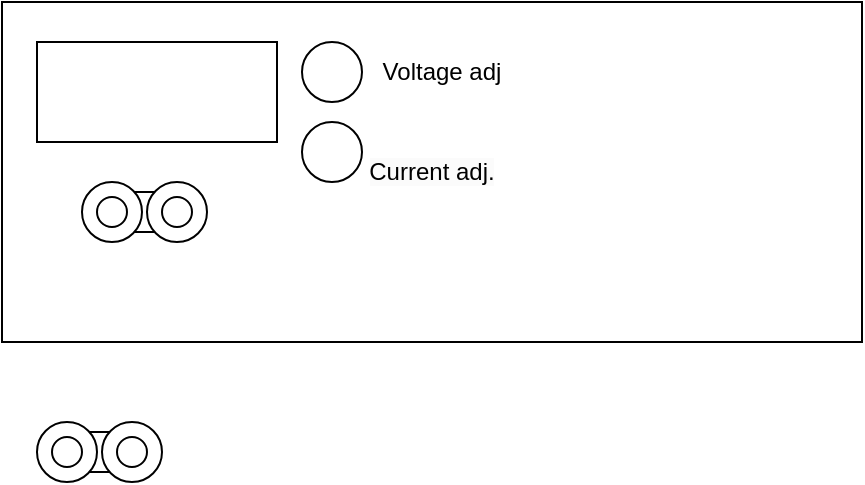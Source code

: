 <mxfile version="21.3.7" type="github">
  <diagram id="IyicRNFyOheCcZLHBf9C" name="Page-1">
    <mxGraphModel dx="755" dy="407" grid="1" gridSize="10" guides="1" tooltips="1" connect="1" arrows="1" fold="1" page="1" pageScale="1" pageWidth="850" pageHeight="1100" math="0" shadow="0">
      <root>
        <mxCell id="0" />
        <mxCell id="1" parent="0" />
        <mxCell id="FiiXQA_M74GgSh_VpBLY-1" value="&lt;span style=&quot;color: rgb(0, 0, 0); font-family: Helvetica; font-size: 12px; font-style: normal; font-variant-ligatures: normal; font-variant-caps: normal; font-weight: 400; letter-spacing: normal; orphans: 2; text-indent: 0px; text-transform: none; widows: 2; word-spacing: 0px; -webkit-text-stroke-width: 0px; background-color: rgb(251, 251, 251); text-decoration-thickness: initial; text-decoration-style: initial; text-decoration-color: initial; float: none; display: inline !important;&quot;&gt;Current adj.&lt;/span&gt;" style="rounded=0;whiteSpace=wrap;html=1;align=center;" parent="1" vertex="1">
          <mxGeometry x="150" y="100" width="430" height="170" as="geometry" />
        </mxCell>
        <mxCell id="FiiXQA_M74GgSh_VpBLY-2" value="" style="rounded=0;whiteSpace=wrap;html=1;" parent="1" vertex="1">
          <mxGeometry x="167.5" y="120" width="120" height="50" as="geometry" />
        </mxCell>
        <mxCell id="SDy2fu5zWDO0cJDbsBtp-21" value="" style="ellipse;whiteSpace=wrap;html=1;aspect=fixed;" parent="1" vertex="1">
          <mxGeometry x="300" y="160" width="30" height="30" as="geometry" />
        </mxCell>
        <mxCell id="SDy2fu5zWDO0cJDbsBtp-22" value="" style="ellipse;whiteSpace=wrap;html=1;aspect=fixed;" parent="1" vertex="1">
          <mxGeometry x="300" y="120" width="30" height="30" as="geometry" />
        </mxCell>
        <mxCell id="SDy2fu5zWDO0cJDbsBtp-26" value="Voltage adj" style="text;html=1;strokeColor=none;fillColor=none;align=center;verticalAlign=middle;whiteSpace=wrap;rounded=0;sketch=1;hachureGap=4;jiggle=2;curveFitting=1;fontFamily=Helvetica;fontSize=12;" parent="1" vertex="1">
          <mxGeometry x="310" y="120" width="120" height="30" as="geometry" />
        </mxCell>
        <mxCell id="AQZQWQD0rKV11VufFsOZ-12" value="" style="group;movable=0;resizable=0;rotatable=0;deletable=0;editable=0;locked=1;connectable=0;" parent="1" vertex="1" connectable="0">
          <mxGeometry x="190" y="190" width="62.5" height="30" as="geometry" />
        </mxCell>
        <mxCell id="SDy2fu5zWDO0cJDbsBtp-1" value="" style="rounded=0;whiteSpace=wrap;html=1;aspect=fixed;" parent="AQZQWQD0rKV11VufFsOZ-12" vertex="1">
          <mxGeometry x="20" y="5" width="32.5" height="20" as="geometry" />
        </mxCell>
        <mxCell id="FiiXQA_M74GgSh_VpBLY-4" value="" style="ellipse;whiteSpace=wrap;html=1;aspect=fixed;" parent="AQZQWQD0rKV11VufFsOZ-12" vertex="1">
          <mxGeometry x="32.5" width="30" height="30" as="geometry" />
        </mxCell>
        <mxCell id="AQZQWQD0rKV11VufFsOZ-4" value="" style="ellipse;whiteSpace=wrap;html=1;aspect=fixed;" parent="AQZQWQD0rKV11VufFsOZ-12" vertex="1">
          <mxGeometry width="30" height="30" as="geometry" />
        </mxCell>
        <mxCell id="AQZQWQD0rKV11VufFsOZ-5" value="" style="ellipse;whiteSpace=wrap;html=1;aspect=fixed;" parent="AQZQWQD0rKV11VufFsOZ-12" vertex="1">
          <mxGeometry x="7.5" y="7.5" width="15" height="15" as="geometry" />
        </mxCell>
        <mxCell id="AQZQWQD0rKV11VufFsOZ-6" value="" style="ellipse;whiteSpace=wrap;html=1;aspect=fixed;" parent="AQZQWQD0rKV11VufFsOZ-12" vertex="1">
          <mxGeometry x="40" y="7.5" width="15" height="15" as="geometry" />
        </mxCell>
        <mxCell id="AQZQWQD0rKV11VufFsOZ-21" value="" style="group" parent="1" vertex="1" connectable="0">
          <mxGeometry x="167.5" y="310" width="62.5" height="30" as="geometry" />
        </mxCell>
        <mxCell id="AQZQWQD0rKV11VufFsOZ-14" value="" style="rounded=0;whiteSpace=wrap;html=1;aspect=fixed;" parent="AQZQWQD0rKV11VufFsOZ-21" vertex="1">
          <mxGeometry x="20" y="5" width="32.5" height="20" as="geometry" />
        </mxCell>
        <mxCell id="AQZQWQD0rKV11VufFsOZ-15" value="" style="ellipse;whiteSpace=wrap;html=1;aspect=fixed;" parent="AQZQWQD0rKV11VufFsOZ-21" vertex="1">
          <mxGeometry x="32.5" width="30" height="30" as="geometry" />
        </mxCell>
        <mxCell id="AQZQWQD0rKV11VufFsOZ-16" value="" style="ellipse;whiteSpace=wrap;html=1;aspect=fixed;" parent="AQZQWQD0rKV11VufFsOZ-21" vertex="1">
          <mxGeometry width="30" height="30" as="geometry" />
        </mxCell>
        <mxCell id="AQZQWQD0rKV11VufFsOZ-17" value="" style="ellipse;whiteSpace=wrap;html=1;aspect=fixed;" parent="AQZQWQD0rKV11VufFsOZ-21" vertex="1">
          <mxGeometry x="7.5" y="7.5" width="15" height="15" as="geometry" />
        </mxCell>
        <mxCell id="AQZQWQD0rKV11VufFsOZ-18" value="" style="ellipse;whiteSpace=wrap;html=1;aspect=fixed;" parent="AQZQWQD0rKV11VufFsOZ-21" vertex="1">
          <mxGeometry x="40" y="7.5" width="15" height="15" as="geometry" />
        </mxCell>
      </root>
    </mxGraphModel>
  </diagram>
</mxfile>
